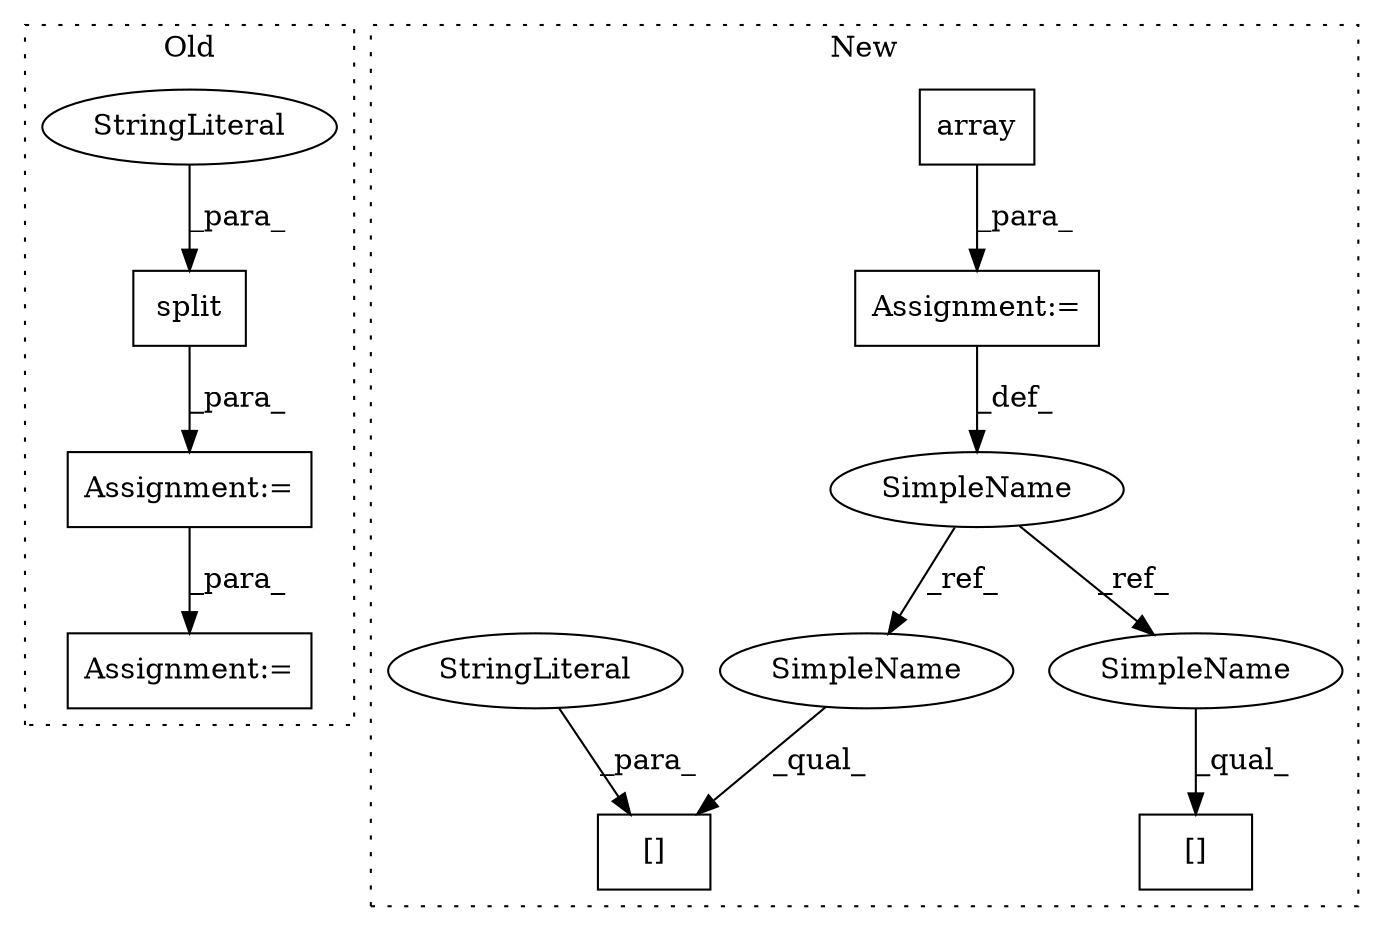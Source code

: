 digraph G {
subgraph cluster0 {
1 [label="split" a="32" s="5932,5957" l="6,1" shape="box"];
7 [label="StringLiteral" a="45" s="5947" l="10" shape="ellipse"];
9 [label="Assignment:=" a="7" s="5931" l="1" shape="box"];
10 [label="Assignment:=" a="7" s="5964,6064" l="53,2" shape="box"];
label = "Old";
style="dotted";
}
subgraph cluster1 {
2 [label="array" a="32" s="4695,4714" l="6,1" shape="box"];
3 [label="[]" a="2" s="4777,4814" l="9,1" shape="box"];
4 [label="StringLiteral" a="45" s="4786" l="28" shape="ellipse"];
5 [label="[]" a="2" s="4829,4883" l="14,2" shape="box"];
6 [label="SimpleName" a="42" s="4680" l="8" shape="ellipse"];
8 [label="Assignment:=" a="7" s="4688" l="1" shape="box"];
11 [label="SimpleName" a="42" s="4777" l="8" shape="ellipse"];
12 [label="SimpleName" a="42" s="4829" l="8" shape="ellipse"];
label = "New";
style="dotted";
}
1 -> 9 [label="_para_"];
2 -> 8 [label="_para_"];
4 -> 3 [label="_para_"];
6 -> 11 [label="_ref_"];
6 -> 12 [label="_ref_"];
7 -> 1 [label="_para_"];
8 -> 6 [label="_def_"];
9 -> 10 [label="_para_"];
11 -> 3 [label="_qual_"];
12 -> 5 [label="_qual_"];
}